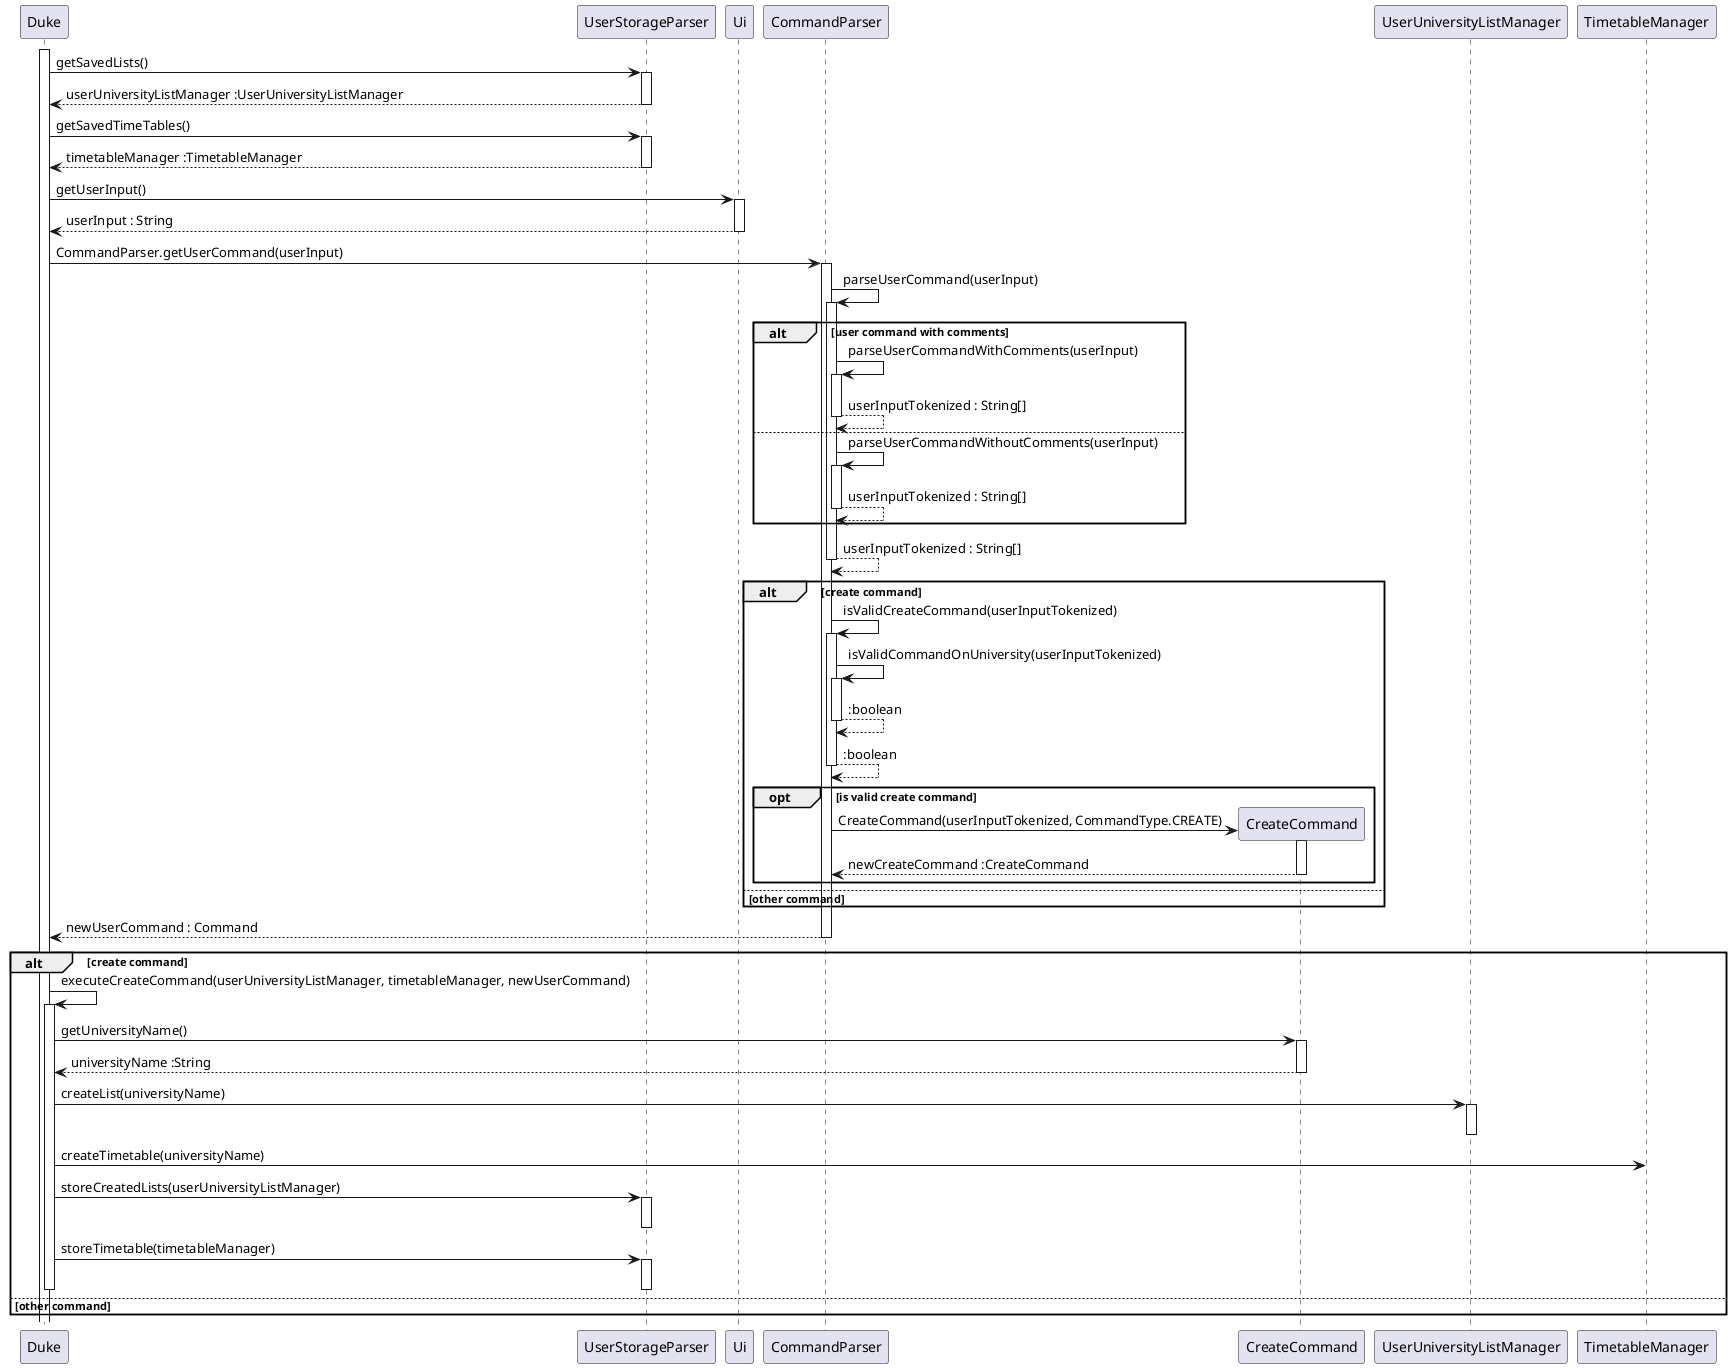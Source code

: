 @startuml

activate Duke

Duke -> UserStorageParser : getSavedLists()
activate UserStorageParser

UserStorageParser --> Duke : userUniversityListManager :UserUniversityListManager
deactivate UserStorageParser

Duke -> UserStorageParser : getSavedTimeTables()
activate UserStorageParser

UserStorageParser --> Duke : timetableManager :TimetableManager
deactivate UserStorageParser

Duke -> Ui : getUserInput()
activate Ui

Ui --> Duke : userInput : String
deactivate Ui

Duke -> CommandParser : CommandParser.getUserCommand(userInput)
activate CommandParser

CommandParser -> CommandParser : parseUserCommand(userInput)
activate CommandParser

alt user command with comments
    CommandParser -> CommandParser : parseUserCommandWithComments(userInput)
    activate CommandParser

    CommandParser --> CommandParser : userInputTokenized : String[]
    deactivate CommandParser

else
    CommandParser -> CommandParser : parseUserCommandWithoutComments(userInput)
    activate CommandParser

    CommandParser --> CommandParser : userInputTokenized : String[]
    deactivate CommandParser 
end

CommandParser --> CommandParser : userInputTokenized : String[]
deactivate CommandParser

alt create command

    CommandParser -> CommandParser : isValidCreateCommand(userInputTokenized)
    activate CommandParser

    CommandParser -> CommandParser : isValidCommandOnUniversity(userInputTokenized)
    activate CommandParser

    CommandParser --> CommandParser : :boolean
    deactivate CommandParser

    CommandParser --> CommandParser : :boolean
    deactivate CommandParser

    opt is valid create command

        create CreateCommand
        CommandParser -> CreateCommand : CreateCommand(userInputTokenized, CommandType.CREATE)
        activate CreateCommand

        CreateCommand --> CommandParser : newCreateCommand :CreateCommand
        deactivate CreateCommand
    end

else other command

end

CommandParser --> Duke : newUserCommand : Command
deactivate CommandParser

alt create command

Duke -> Duke : executeCreateCommand(userUniversityListManager, timetableManager, newUserCommand)
activate Duke

    Duke -> CreateCommand : getUniversityName()
    activate CreateCommand

    CreateCommand --> Duke : universityName :String
    deactivate CreateCommand

    Duke -> UserUniversityListManager : createList(universityName)
    activate UserUniversityListManager

    deactivate UserUniversityListManager

    Duke -> TimetableManager : createTimetable(universityName)

    Duke -> UserStorageParser : storeCreatedLists(userUniversityListManager)
    activate UserStorageParser

    deactivate UserStorageParser

    Duke -> UserStorageParser : storeTimetable(timetableManager)
    activate UserStorageParser

    deactivate UserStorageParser
deactivate Duke
else other command
end


@enduml